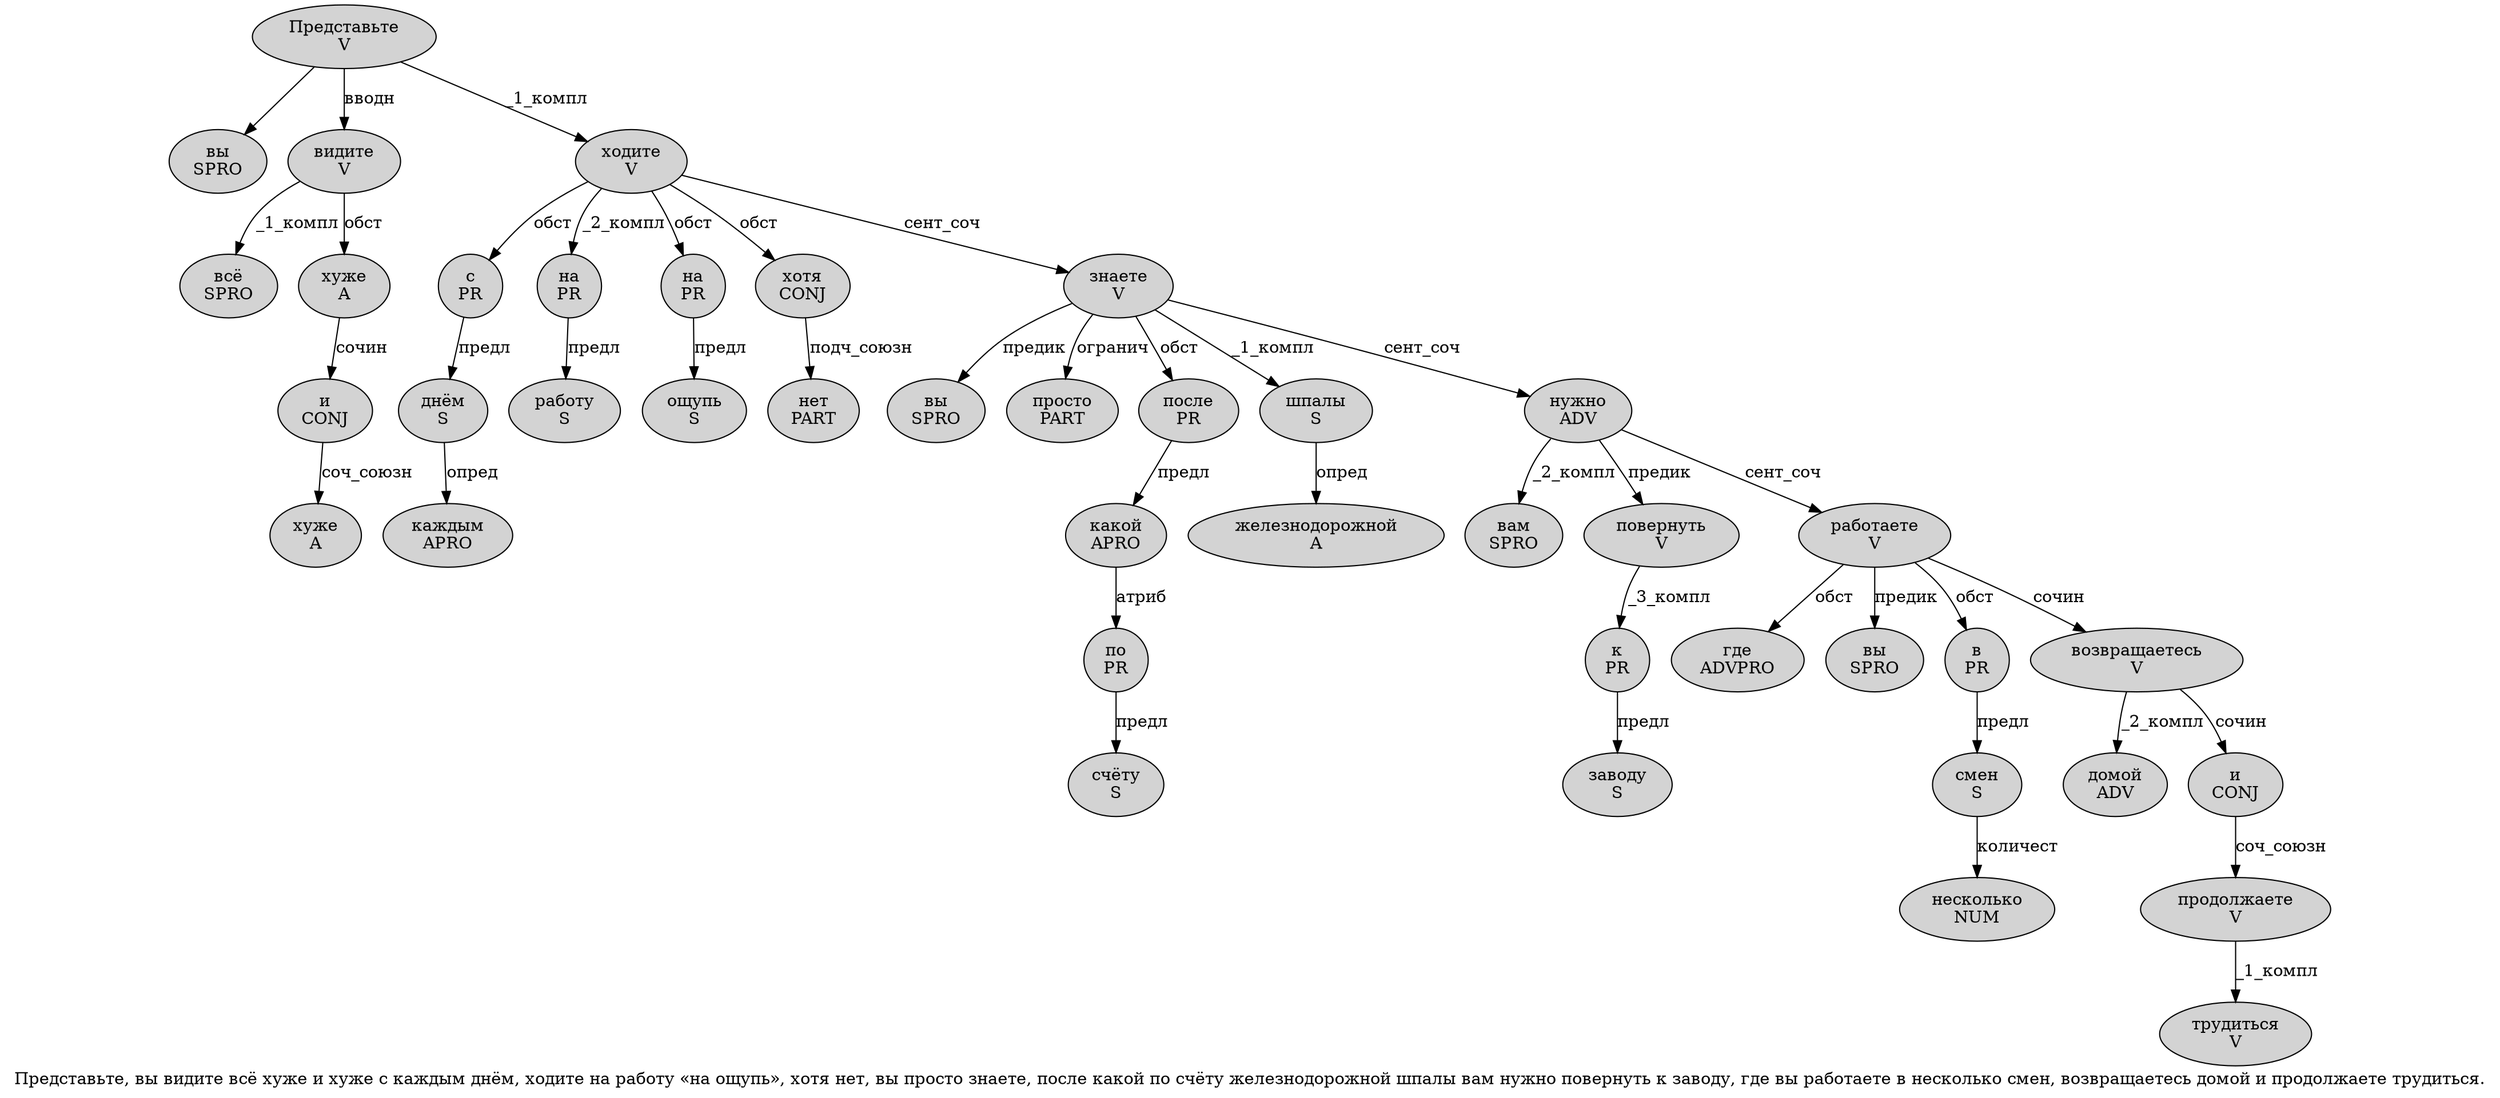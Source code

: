 digraph SENTENCE_1293 {
	graph [label="Представьте, вы видите всё хуже и хуже с каждым днём, ходите на работу «на ощупь», хотя нет, вы просто знаете, после какой по счёту железнодорожной шпалы вам нужно повернуть к заводу, где вы работаете в несколько смен, возвращаетесь домой и продолжаете трудиться."]
	node [style=filled]
		0 [label="Представьте
V" color="" fillcolor=lightgray penwidth=1 shape=ellipse]
		2 [label="вы
SPRO" color="" fillcolor=lightgray penwidth=1 shape=ellipse]
		3 [label="видите
V" color="" fillcolor=lightgray penwidth=1 shape=ellipse]
		4 [label="всё
SPRO" color="" fillcolor=lightgray penwidth=1 shape=ellipse]
		5 [label="хуже
A" color="" fillcolor=lightgray penwidth=1 shape=ellipse]
		6 [label="и
CONJ" color="" fillcolor=lightgray penwidth=1 shape=ellipse]
		7 [label="хуже
A" color="" fillcolor=lightgray penwidth=1 shape=ellipse]
		8 [label="с
PR" color="" fillcolor=lightgray penwidth=1 shape=ellipse]
		9 [label="каждым
APRO" color="" fillcolor=lightgray penwidth=1 shape=ellipse]
		10 [label="днём
S" color="" fillcolor=lightgray penwidth=1 shape=ellipse]
		12 [label="ходите
V" color="" fillcolor=lightgray penwidth=1 shape=ellipse]
		13 [label="на
PR" color="" fillcolor=lightgray penwidth=1 shape=ellipse]
		14 [label="работу
S" color="" fillcolor=lightgray penwidth=1 shape=ellipse]
		16 [label="на
PR" color="" fillcolor=lightgray penwidth=1 shape=ellipse]
		17 [label="ощупь
S" color="" fillcolor=lightgray penwidth=1 shape=ellipse]
		20 [label="хотя
CONJ" color="" fillcolor=lightgray penwidth=1 shape=ellipse]
		21 [label="нет
PART" color="" fillcolor=lightgray penwidth=1 shape=ellipse]
		23 [label="вы
SPRO" color="" fillcolor=lightgray penwidth=1 shape=ellipse]
		24 [label="просто
PART" color="" fillcolor=lightgray penwidth=1 shape=ellipse]
		25 [label="знаете
V" color="" fillcolor=lightgray penwidth=1 shape=ellipse]
		27 [label="после
PR" color="" fillcolor=lightgray penwidth=1 shape=ellipse]
		28 [label="какой
APRO" color="" fillcolor=lightgray penwidth=1 shape=ellipse]
		29 [label="по
PR" color="" fillcolor=lightgray penwidth=1 shape=ellipse]
		30 [label="счёту
S" color="" fillcolor=lightgray penwidth=1 shape=ellipse]
		31 [label="железнодорожной
A" color="" fillcolor=lightgray penwidth=1 shape=ellipse]
		32 [label="шпалы
S" color="" fillcolor=lightgray penwidth=1 shape=ellipse]
		33 [label="вам
SPRO" color="" fillcolor=lightgray penwidth=1 shape=ellipse]
		34 [label="нужно
ADV" color="" fillcolor=lightgray penwidth=1 shape=ellipse]
		35 [label="повернуть
V" color="" fillcolor=lightgray penwidth=1 shape=ellipse]
		36 [label="к
PR" color="" fillcolor=lightgray penwidth=1 shape=ellipse]
		37 [label="заводу
S" color="" fillcolor=lightgray penwidth=1 shape=ellipse]
		39 [label="где
ADVPRO" color="" fillcolor=lightgray penwidth=1 shape=ellipse]
		40 [label="вы
SPRO" color="" fillcolor=lightgray penwidth=1 shape=ellipse]
		41 [label="работаете
V" color="" fillcolor=lightgray penwidth=1 shape=ellipse]
		42 [label="в
PR" color="" fillcolor=lightgray penwidth=1 shape=ellipse]
		43 [label="несколько
NUM" color="" fillcolor=lightgray penwidth=1 shape=ellipse]
		44 [label="смен
S" color="" fillcolor=lightgray penwidth=1 shape=ellipse]
		46 [label="возвращаетесь
V" color="" fillcolor=lightgray penwidth=1 shape=ellipse]
		47 [label="домой
ADV" color="" fillcolor=lightgray penwidth=1 shape=ellipse]
		48 [label="и
CONJ" color="" fillcolor=lightgray penwidth=1 shape=ellipse]
		49 [label="продолжаете
V" color="" fillcolor=lightgray penwidth=1 shape=ellipse]
		50 [label="трудиться
V" color="" fillcolor=lightgray penwidth=1 shape=ellipse]
			28 -> 29 [label="атриб"]
			20 -> 21 [label="подч_союзн"]
			29 -> 30 [label="предл"]
			16 -> 17 [label="предл"]
			8 -> 10 [label="предл"]
			41 -> 39 [label="обст"]
			41 -> 40 [label="предик"]
			41 -> 42 [label="обст"]
			41 -> 46 [label="сочин"]
			0 -> 2
			0 -> 3 [label="вводн"]
			0 -> 12 [label="_1_компл"]
			10 -> 9 [label="опред"]
			35 -> 36 [label="_3_компл"]
			3 -> 4 [label="_1_компл"]
			3 -> 5 [label="обст"]
			13 -> 14 [label="предл"]
			25 -> 23 [label="предик"]
			25 -> 24 [label="огранич"]
			25 -> 27 [label="обст"]
			25 -> 32 [label="_1_компл"]
			25 -> 34 [label="сент_соч"]
			49 -> 50 [label="_1_компл"]
			34 -> 33 [label="_2_компл"]
			34 -> 35 [label="предик"]
			34 -> 41 [label="сент_соч"]
			46 -> 47 [label="_2_компл"]
			46 -> 48 [label="сочин"]
			48 -> 49 [label="соч_союзн"]
			6 -> 7 [label="соч_союзн"]
			36 -> 37 [label="предл"]
			44 -> 43 [label="количест"]
			5 -> 6 [label="сочин"]
			32 -> 31 [label="опред"]
			27 -> 28 [label="предл"]
			12 -> 8 [label="обст"]
			12 -> 13 [label="_2_компл"]
			12 -> 16 [label="обст"]
			12 -> 20 [label="обст"]
			12 -> 25 [label="сент_соч"]
			42 -> 44 [label="предл"]
}